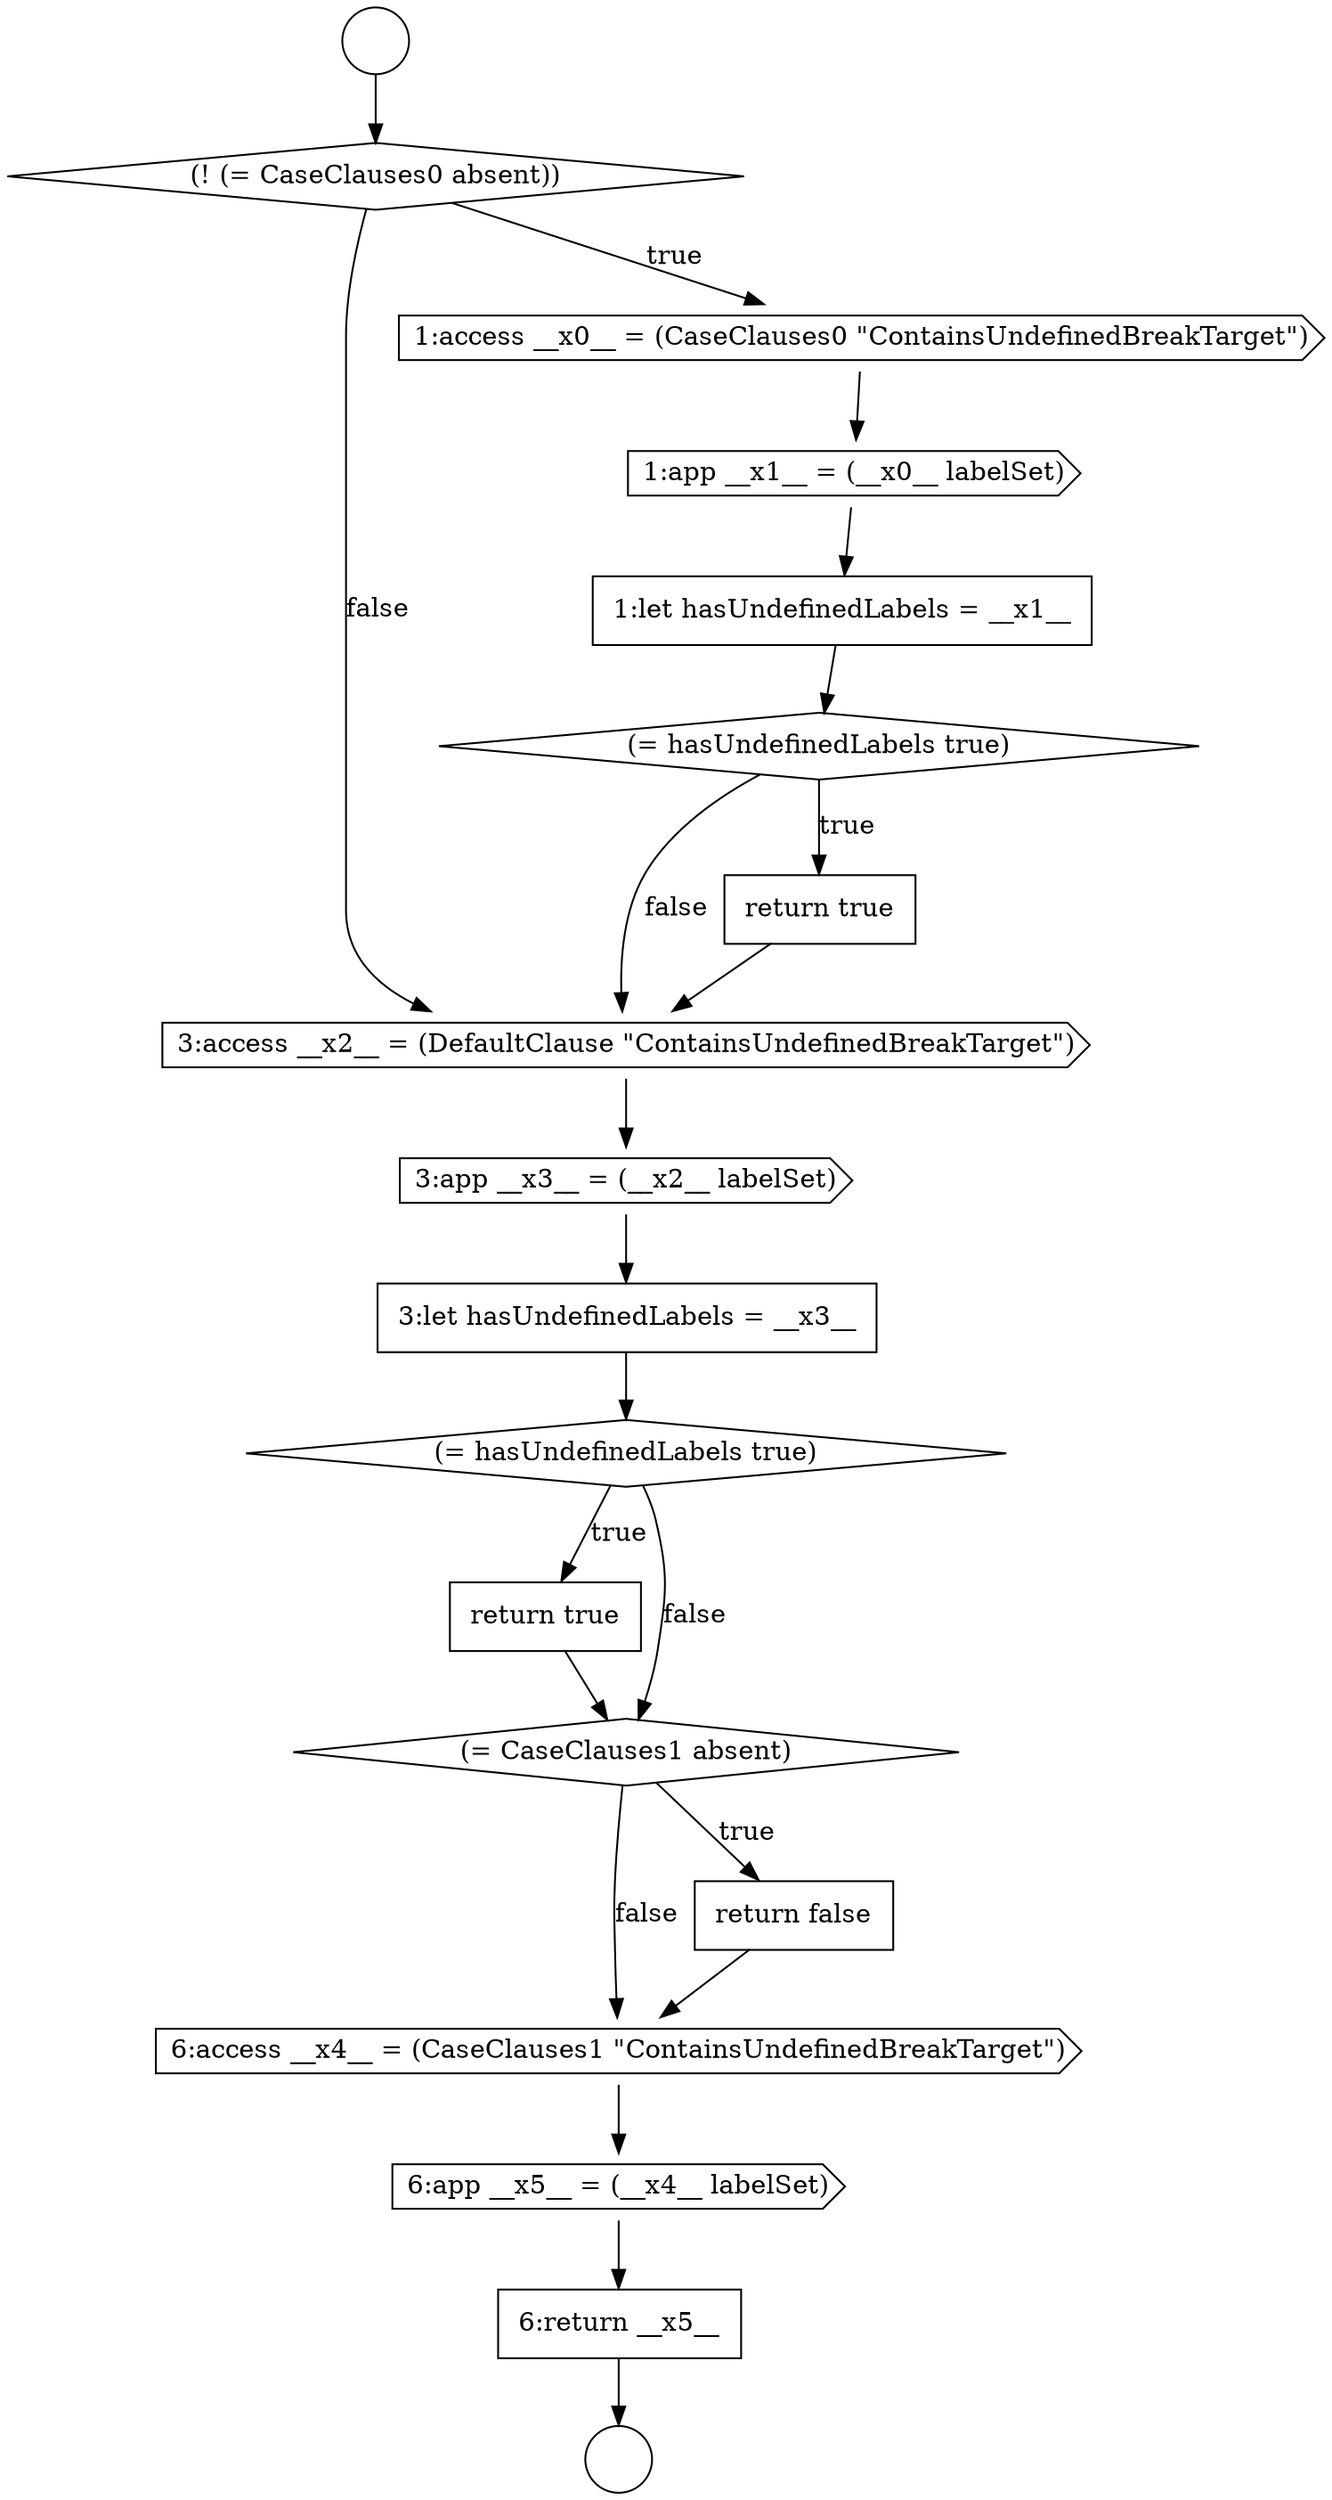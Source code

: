 digraph {
  node7464 [shape=none, margin=0, label=<<font color="black">
    <table border="0" cellborder="1" cellspacing="0" cellpadding="10">
      <tr><td align="left">return true</td></tr>
    </table>
  </font>> color="black" fillcolor="white" style=filled]
  node7460 [shape=cds, label=<<font color="black">3:access __x2__ = (DefaultClause &quot;ContainsUndefinedBreakTarget&quot;)</font>> color="black" fillcolor="white" style=filled]
  node7468 [shape=cds, label=<<font color="black">6:app __x5__ = (__x4__ labelSet)</font>> color="black" fillcolor="white" style=filled]
  node7453 [shape=circle label=" " color="black" fillcolor="white" style=filled]
  node7463 [shape=diamond, label=<<font color="black">(= hasUndefinedLabels true)</font>> color="black" fillcolor="white" style=filled]
  node7459 [shape=none, margin=0, label=<<font color="black">
    <table border="0" cellborder="1" cellspacing="0" cellpadding="10">
      <tr><td align="left">return true</td></tr>
    </table>
  </font>> color="black" fillcolor="white" style=filled]
  node7454 [shape=diamond, label=<<font color="black">(! (= CaseClauses0 absent))</font>> color="black" fillcolor="white" style=filled]
  node7462 [shape=none, margin=0, label=<<font color="black">
    <table border="0" cellborder="1" cellspacing="0" cellpadding="10">
      <tr><td align="left">3:let hasUndefinedLabels = __x3__</td></tr>
    </table>
  </font>> color="black" fillcolor="white" style=filled]
  node7457 [shape=none, margin=0, label=<<font color="black">
    <table border="0" cellborder="1" cellspacing="0" cellpadding="10">
      <tr><td align="left">1:let hasUndefinedLabels = __x1__</td></tr>
    </table>
  </font>> color="black" fillcolor="white" style=filled]
  node7467 [shape=cds, label=<<font color="black">6:access __x4__ = (CaseClauses1 &quot;ContainsUndefinedBreakTarget&quot;)</font>> color="black" fillcolor="white" style=filled]
  node7452 [shape=circle label=" " color="black" fillcolor="white" style=filled]
  node7465 [shape=diamond, label=<<font color="black">(= CaseClauses1 absent)</font>> color="black" fillcolor="white" style=filled]
  node7455 [shape=cds, label=<<font color="black">1:access __x0__ = (CaseClauses0 &quot;ContainsUndefinedBreakTarget&quot;)</font>> color="black" fillcolor="white" style=filled]
  node7469 [shape=none, margin=0, label=<<font color="black">
    <table border="0" cellborder="1" cellspacing="0" cellpadding="10">
      <tr><td align="left">6:return __x5__</td></tr>
    </table>
  </font>> color="black" fillcolor="white" style=filled]
  node7458 [shape=diamond, label=<<font color="black">(= hasUndefinedLabels true)</font>> color="black" fillcolor="white" style=filled]
  node7466 [shape=none, margin=0, label=<<font color="black">
    <table border="0" cellborder="1" cellspacing="0" cellpadding="10">
      <tr><td align="left">return false</td></tr>
    </table>
  </font>> color="black" fillcolor="white" style=filled]
  node7456 [shape=cds, label=<<font color="black">1:app __x1__ = (__x0__ labelSet)</font>> color="black" fillcolor="white" style=filled]
  node7461 [shape=cds, label=<<font color="black">3:app __x3__ = (__x2__ labelSet)</font>> color="black" fillcolor="white" style=filled]
  node7458 -> node7459 [label=<<font color="black">true</font>> color="black"]
  node7458 -> node7460 [label=<<font color="black">false</font>> color="black"]
  node7467 -> node7468 [ color="black"]
  node7465 -> node7466 [label=<<font color="black">true</font>> color="black"]
  node7465 -> node7467 [label=<<font color="black">false</font>> color="black"]
  node7463 -> node7464 [label=<<font color="black">true</font>> color="black"]
  node7463 -> node7465 [label=<<font color="black">false</font>> color="black"]
  node7461 -> node7462 [ color="black"]
  node7460 -> node7461 [ color="black"]
  node7459 -> node7460 [ color="black"]
  node7464 -> node7465 [ color="black"]
  node7462 -> node7463 [ color="black"]
  node7454 -> node7455 [label=<<font color="black">true</font>> color="black"]
  node7454 -> node7460 [label=<<font color="black">false</font>> color="black"]
  node7468 -> node7469 [ color="black"]
  node7457 -> node7458 [ color="black"]
  node7455 -> node7456 [ color="black"]
  node7452 -> node7454 [ color="black"]
  node7469 -> node7453 [ color="black"]
  node7456 -> node7457 [ color="black"]
  node7466 -> node7467 [ color="black"]
}
